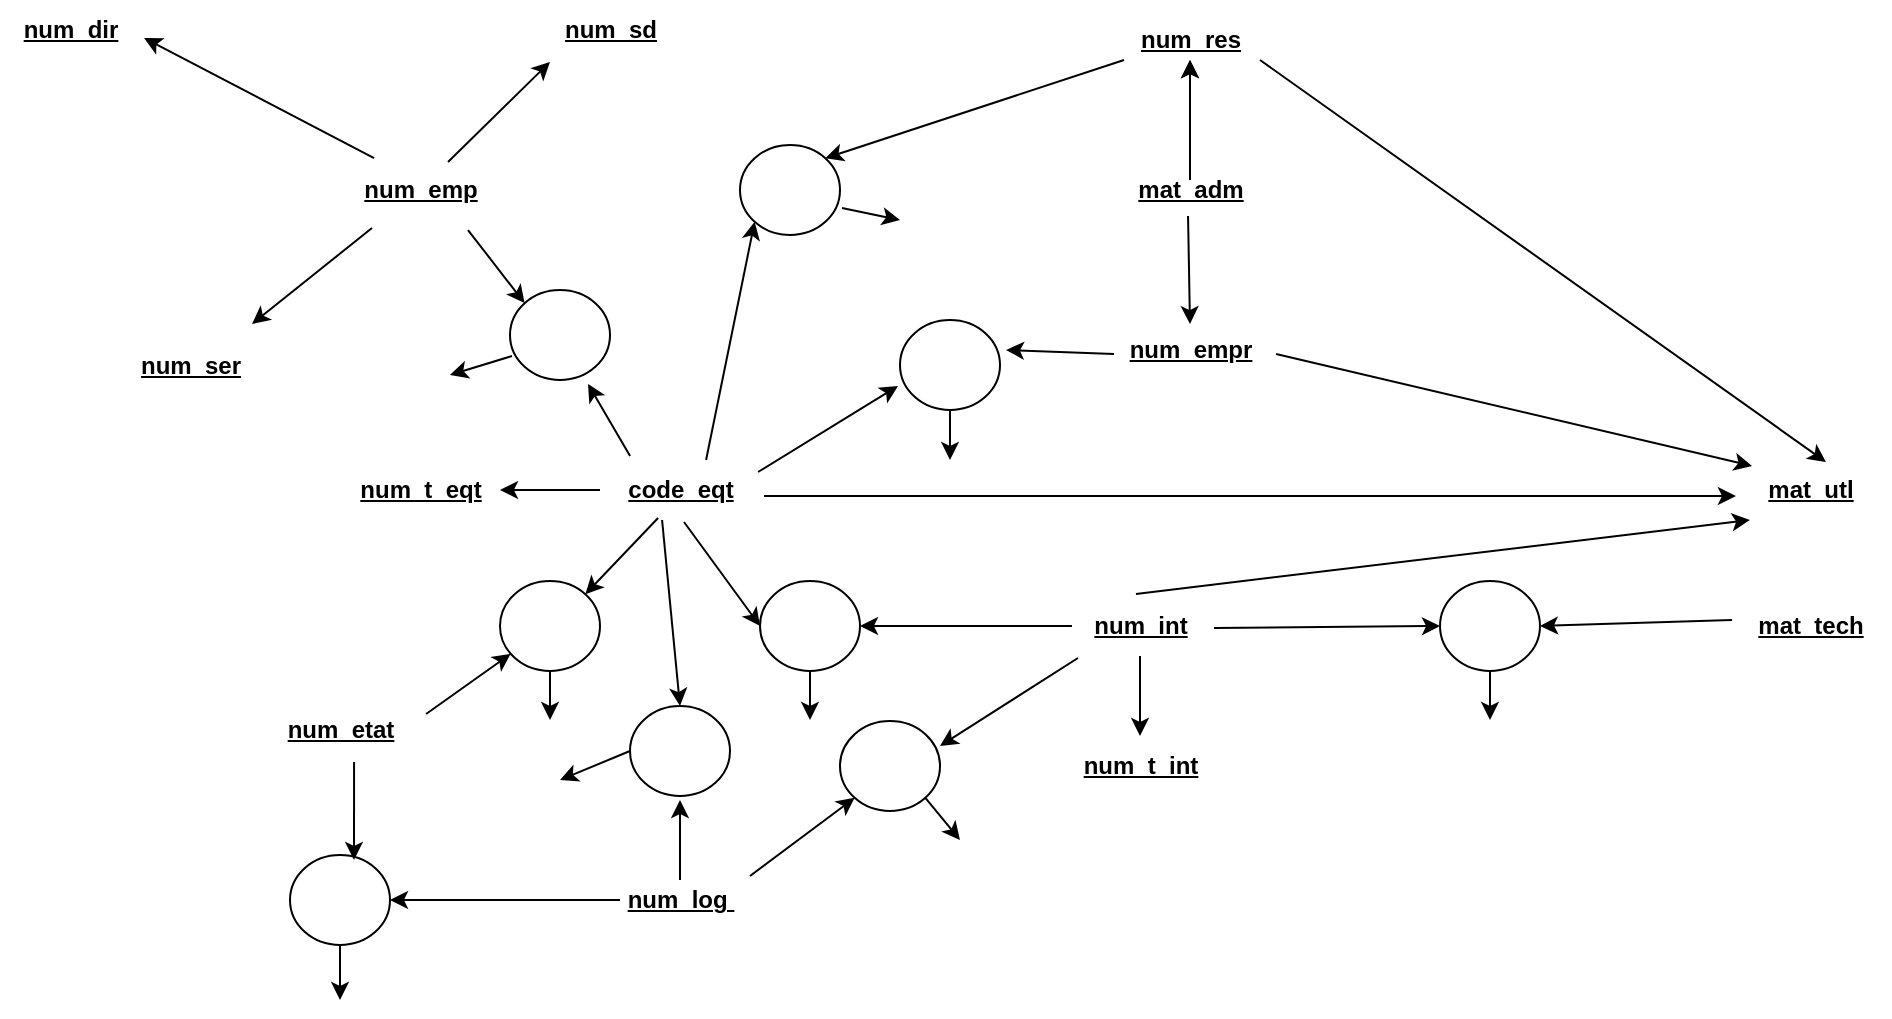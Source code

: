 <mxfile version="24.0.1" type="github">
  <diagram name="Page-1" id="sUq7ddAUf6oz70oRrUfR">
    <mxGraphModel dx="1933" dy="651" grid="1" gridSize="10" guides="1" tooltips="1" connect="1" arrows="1" fold="1" page="1" pageScale="1" pageWidth="827" pageHeight="1169" math="0" shadow="0">
      <root>
        <mxCell id="0" />
        <mxCell id="1" parent="0" />
        <mxCell id="ynTtSx6pQMrLtShOTwyq-1" value="num_res" style="text;html=1;align=center;verticalAlign=middle;resizable=0;points=[];autosize=1;strokeColor=none;fillColor=none;strokeWidth=0;spacing=0;fontStyle=5;movable=0;rotatable=0;deletable=0;editable=0;locked=1;connectable=0;" parent="1" vertex="1">
          <mxGeometry x="360" y="40" width="70" height="20" as="geometry" />
        </mxCell>
        <mxCell id="ynTtSx6pQMrLtShOTwyq-2" value="mat_utl" style="text;html=1;align=center;verticalAlign=middle;resizable=0;points=[];autosize=1;strokeColor=none;fillColor=none;fontStyle=5;movable=0;rotatable=0;deletable=0;editable=0;locked=1;connectable=0;" parent="1" vertex="1">
          <mxGeometry x="670" y="260" width="70" height="30" as="geometry" />
        </mxCell>
        <mxCell id="ynTtSx6pQMrLtShOTwyq-10" value="" style="edgeStyle=orthogonalEdgeStyle;rounded=0;orthogonalLoop=1;jettySize=auto;html=1;movable=0;resizable=0;rotatable=0;deletable=0;editable=0;locked=1;connectable=0;" parent="1" source="ynTtSx6pQMrLtShOTwyq-3" target="ynTtSx6pQMrLtShOTwyq-1" edge="1">
          <mxGeometry relative="1" as="geometry" />
        </mxCell>
        <mxCell id="ynTtSx6pQMrLtShOTwyq-3" value="mat_adm" style="text;html=1;align=center;verticalAlign=middle;resizable=0;points=[];autosize=1;strokeColor=none;fillColor=none;rotation=0;fillStyle=auto;spacing=0;fontStyle=5;movable=0;rotatable=0;deletable=0;editable=0;locked=1;connectable=0;" parent="1" vertex="1">
          <mxGeometry x="360" y="115" width="70" height="20" as="geometry" />
        </mxCell>
        <mxCell id="ynTtSx6pQMrLtShOTwyq-4" value="num_empr" style="text;html=1;align=center;verticalAlign=middle;resizable=0;points=[];autosize=1;strokeColor=none;fillColor=none;fontStyle=5;movable=0;rotatable=0;deletable=0;editable=0;locked=1;connectable=0;" parent="1" vertex="1">
          <mxGeometry x="355" y="190" width="80" height="30" as="geometry" />
        </mxCell>
        <mxCell id="ynTtSx6pQMrLtShOTwyq-5" value="code_eqt" style="text;html=1;align=center;verticalAlign=middle;resizable=1;points=[];autosize=1;strokeColor=none;fillColor=none;fontStyle=5;movable=1;rotatable=1;deletable=1;editable=1;locked=0;connectable=1;" parent="1" vertex="1">
          <mxGeometry x="100" y="260" width="80" height="30" as="geometry" />
        </mxCell>
        <mxCell id="ynTtSx6pQMrLtShOTwyq-7" value="" style="endArrow=classic;html=1;rounded=0;fontStyle=5;exitX=0.5;exitY=0.25;exitDx=0;exitDy=0;exitPerimeter=0;movable=0;resizable=0;rotatable=0;deletable=0;editable=0;locked=1;connectable=0;" parent="1" source="ynTtSx6pQMrLtShOTwyq-3" target="ynTtSx6pQMrLtShOTwyq-1" edge="1">
          <mxGeometry width="50" height="50" relative="1" as="geometry">
            <mxPoint x="395" y="110" as="sourcePoint" />
            <mxPoint x="470" y="110" as="targetPoint" />
          </mxGeometry>
        </mxCell>
        <mxCell id="ynTtSx6pQMrLtShOTwyq-8" value="" style="endArrow=classic;html=1;rounded=0;entryX=0.5;entryY=0.067;entryDx=0;entryDy=0;entryPerimeter=0;exitX=0.486;exitY=1.15;exitDx=0;exitDy=0;exitPerimeter=0;movable=0;resizable=0;rotatable=0;deletable=0;editable=0;locked=1;connectable=0;" parent="1" source="ynTtSx6pQMrLtShOTwyq-3" target="ynTtSx6pQMrLtShOTwyq-4" edge="1">
          <mxGeometry width="50" height="50" relative="1" as="geometry">
            <mxPoint x="390" y="150" as="sourcePoint" />
            <mxPoint x="396" y="200" as="targetPoint" />
          </mxGeometry>
        </mxCell>
        <mxCell id="ynTtSx6pQMrLtShOTwyq-13" value="" style="endArrow=classic;html=1;rounded=0;exitX=1;exitY=1;exitDx=0;exitDy=0;exitPerimeter=0;entryX=0.614;entryY=0.033;entryDx=0;entryDy=0;entryPerimeter=0;movable=0;resizable=0;rotatable=0;deletable=0;editable=0;locked=1;connectable=0;" parent="1" source="ynTtSx6pQMrLtShOTwyq-1" target="ynTtSx6pQMrLtShOTwyq-2" edge="1">
          <mxGeometry width="50" height="50" relative="1" as="geometry">
            <mxPoint x="470" y="80" as="sourcePoint" />
            <mxPoint x="520" y="30" as="targetPoint" />
          </mxGeometry>
        </mxCell>
        <mxCell id="ynTtSx6pQMrLtShOTwyq-14" value="" style="endArrow=classic;html=1;rounded=0;exitX=1.038;exitY=0.567;exitDx=0;exitDy=0;exitPerimeter=0;entryX=0.086;entryY=0.1;entryDx=0;entryDy=0;entryPerimeter=0;movable=0;resizable=0;rotatable=0;deletable=0;editable=0;locked=1;connectable=0;" parent="1" source="ynTtSx6pQMrLtShOTwyq-4" target="ynTtSx6pQMrLtShOTwyq-2" edge="1">
          <mxGeometry width="50" height="50" relative="1" as="geometry">
            <mxPoint x="440" y="205" as="sourcePoint" />
            <mxPoint x="670" y="260" as="targetPoint" />
          </mxGeometry>
        </mxCell>
        <mxCell id="ynTtSx6pQMrLtShOTwyq-15" value="" style="endArrow=classic;html=1;rounded=0;exitX=1.025;exitY=0.6;exitDx=0;exitDy=0;exitPerimeter=0;entryX=-0.029;entryY=0.6;entryDx=0;entryDy=0;entryPerimeter=0;movable=0;resizable=0;rotatable=0;deletable=0;editable=0;locked=1;connectable=0;" parent="1" source="ynTtSx6pQMrLtShOTwyq-5" target="ynTtSx6pQMrLtShOTwyq-2" edge="1">
          <mxGeometry width="50" height="50" relative="1" as="geometry">
            <mxPoint x="290" y="308" as="sourcePoint" />
            <mxPoint x="677" y="278" as="targetPoint" />
          </mxGeometry>
        </mxCell>
        <mxCell id="ynTtSx6pQMrLtShOTwyq-16" value="" style="endArrow=classic;html=1;rounded=0;exitX=0.663;exitY=0;exitDx=0;exitDy=0;exitPerimeter=0;entryX=0;entryY=1;entryDx=0;entryDy=0;movable=0;resizable=0;rotatable=0;deletable=0;editable=0;locked=1;connectable=0;" parent="1" source="ynTtSx6pQMrLtShOTwyq-5" target="ynTtSx6pQMrLtShOTwyq-17" edge="1">
          <mxGeometry width="50" height="50" relative="1" as="geometry">
            <mxPoint x="110" y="285" as="sourcePoint" />
            <mxPoint x="193" y="160" as="targetPoint" />
          </mxGeometry>
        </mxCell>
        <mxCell id="ynTtSx6pQMrLtShOTwyq-17" value="" style="ellipse;whiteSpace=wrap;html=1;movable=0;resizable=0;rotatable=0;deletable=0;editable=0;locked=1;connectable=0;" parent="1" vertex="1">
          <mxGeometry x="170" y="102.5" width="50" height="45" as="geometry" />
        </mxCell>
        <mxCell id="ynTtSx6pQMrLtShOTwyq-18" value="" style="endArrow=classic;html=1;rounded=0;entryX=1;entryY=0;entryDx=0;entryDy=0;exitX=0.029;exitY=1;exitDx=0;exitDy=0;exitPerimeter=0;movable=0;resizable=0;rotatable=0;deletable=0;editable=0;locked=1;connectable=0;" parent="1" source="ynTtSx6pQMrLtShOTwyq-1" target="ynTtSx6pQMrLtShOTwyq-17" edge="1">
          <mxGeometry width="50" height="50" relative="1" as="geometry">
            <mxPoint x="270" y="90" as="sourcePoint" />
            <mxPoint x="320" y="40" as="targetPoint" />
          </mxGeometry>
        </mxCell>
        <mxCell id="ynTtSx6pQMrLtShOTwyq-19" value="" style="ellipse;whiteSpace=wrap;html=1;movable=0;resizable=0;rotatable=0;deletable=0;editable=0;locked=1;connectable=0;" parent="1" vertex="1">
          <mxGeometry x="250" y="190" width="50" height="45" as="geometry" />
        </mxCell>
        <mxCell id="ynTtSx6pQMrLtShOTwyq-20" value="" style="endArrow=classic;html=1;rounded=0;exitX=0.988;exitY=0.2;exitDx=0;exitDy=0;exitPerimeter=0;entryX=-0.02;entryY=0.733;entryDx=0;entryDy=0;entryPerimeter=0;movable=0;resizable=0;rotatable=0;deletable=0;editable=0;locked=1;connectable=0;" parent="1" source="ynTtSx6pQMrLtShOTwyq-5" target="ynTtSx6pQMrLtShOTwyq-19" edge="1">
          <mxGeometry width="50" height="50" relative="1" as="geometry">
            <mxPoint x="230" y="285" as="sourcePoint" />
            <mxPoint x="280" y="235" as="targetPoint" />
          </mxGeometry>
        </mxCell>
        <mxCell id="ynTtSx6pQMrLtShOTwyq-21" value="" style="endArrow=classic;html=1;rounded=0;entryX=1.06;entryY=0.333;entryDx=0;entryDy=0;entryPerimeter=0;exitX=0.025;exitY=0.567;exitDx=0;exitDy=0;exitPerimeter=0;movable=0;resizable=0;rotatable=0;deletable=0;editable=0;locked=1;connectable=0;" parent="1" source="ynTtSx6pQMrLtShOTwyq-4" target="ynTtSx6pQMrLtShOTwyq-19" edge="1">
          <mxGeometry width="50" height="50" relative="1" as="geometry">
            <mxPoint x="390" y="360" as="sourcePoint" />
            <mxPoint x="440" y="310" as="targetPoint" />
          </mxGeometry>
        </mxCell>
        <mxCell id="ynTtSx6pQMrLtShOTwyq-22" value="num_t_eqt" style="text;html=1;align=center;verticalAlign=middle;resizable=0;points=[];autosize=1;strokeColor=none;fillColor=none;fontStyle=5;movable=0;rotatable=0;deletable=0;editable=0;locked=1;connectable=0;" parent="1" vertex="1">
          <mxGeometry x="-30" y="260" width="80" height="30" as="geometry" />
        </mxCell>
        <mxCell id="ynTtSx6pQMrLtShOTwyq-23" value="" style="endArrow=classic;html=1;rounded=0;movable=0;resizable=0;rotatable=0;deletable=0;editable=0;locked=1;connectable=0;" parent="1" source="ynTtSx6pQMrLtShOTwyq-5" target="ynTtSx6pQMrLtShOTwyq-22" edge="1">
          <mxGeometry width="50" height="50" relative="1" as="geometry">
            <mxPoint x="80" y="328" as="sourcePoint" />
            <mxPoint x="130" y="278" as="targetPoint" />
          </mxGeometry>
        </mxCell>
        <mxCell id="ynTtSx6pQMrLtShOTwyq-24" value="num_int" style="text;html=1;align=center;verticalAlign=middle;resizable=0;points=[];autosize=1;strokeColor=none;fillColor=none;fontStyle=5;movable=0;rotatable=0;deletable=0;editable=0;locked=1;connectable=0;" parent="1" vertex="1">
          <mxGeometry x="335" y="328" width="70" height="30" as="geometry" />
        </mxCell>
        <mxCell id="ynTtSx6pQMrLtShOTwyq-25" value="&lt;b&gt;&lt;u&gt;mat_tech&lt;/u&gt;&lt;/b&gt;" style="text;html=1;align=center;verticalAlign=middle;resizable=0;points=[];autosize=1;strokeColor=none;fillColor=none;movable=0;rotatable=0;deletable=0;editable=0;locked=1;connectable=0;" parent="1" vertex="1">
          <mxGeometry x="665" y="328" width="80" height="30" as="geometry" />
        </mxCell>
        <mxCell id="ynTtSx6pQMrLtShOTwyq-26" value="num_t_int" style="text;html=1;align=center;verticalAlign=middle;resizable=0;points=[];autosize=1;strokeColor=none;fillColor=none;fontStyle=5;movable=0;rotatable=0;deletable=0;editable=0;locked=1;connectable=0;" parent="1" vertex="1">
          <mxGeometry x="330" y="398" width="80" height="30" as="geometry" />
        </mxCell>
        <mxCell id="ynTtSx6pQMrLtShOTwyq-27" value="" style="endArrow=classic;html=1;rounded=0;movable=0;resizable=0;rotatable=0;deletable=0;editable=0;locked=1;connectable=0;" parent="1" source="ynTtSx6pQMrLtShOTwyq-24" target="ynTtSx6pQMrLtShOTwyq-26" edge="1">
          <mxGeometry width="50" height="50" relative="1" as="geometry">
            <mxPoint x="362" y="398" as="sourcePoint" />
            <mxPoint x="320" y="370" as="targetPoint" />
          </mxGeometry>
        </mxCell>
        <mxCell id="ynTtSx6pQMrLtShOTwyq-29" value="" style="ellipse;whiteSpace=wrap;html=1;movable=0;resizable=0;rotatable=0;deletable=0;editable=0;locked=1;connectable=0;" parent="1" vertex="1">
          <mxGeometry x="520" y="320.5" width="50" height="45" as="geometry" />
        </mxCell>
        <mxCell id="ynTtSx6pQMrLtShOTwyq-30" value="" style="endArrow=classic;html=1;rounded=0;entryX=0;entryY=0.5;entryDx=0;entryDy=0;exitX=1.029;exitY=0.533;exitDx=0;exitDy=0;exitPerimeter=0;movable=0;resizable=0;rotatable=0;deletable=0;editable=0;locked=1;connectable=0;" parent="1" source="ynTtSx6pQMrLtShOTwyq-24" target="ynTtSx6pQMrLtShOTwyq-29" edge="1">
          <mxGeometry width="50" height="50" relative="1" as="geometry">
            <mxPoint x="440" y="368" as="sourcePoint" />
            <mxPoint x="490" y="318" as="targetPoint" />
          </mxGeometry>
        </mxCell>
        <mxCell id="ynTtSx6pQMrLtShOTwyq-31" value="" style="endArrow=classic;html=1;rounded=0;entryX=1;entryY=0.5;entryDx=0;entryDy=0;exitX=0.013;exitY=0.4;exitDx=0;exitDy=0;exitPerimeter=0;movable=0;resizable=0;rotatable=0;deletable=0;editable=0;locked=1;connectable=0;" parent="1" source="ynTtSx6pQMrLtShOTwyq-25" target="ynTtSx6pQMrLtShOTwyq-29" edge="1">
          <mxGeometry width="50" height="50" relative="1" as="geometry">
            <mxPoint x="620" y="390" as="sourcePoint" />
            <mxPoint x="670" y="340" as="targetPoint" />
          </mxGeometry>
        </mxCell>
        <mxCell id="ynTtSx6pQMrLtShOTwyq-32" value="" style="endArrow=classic;html=1;rounded=0;entryX=0.071;entryY=1;entryDx=0;entryDy=0;entryPerimeter=0;exitX=0.471;exitY=-0.033;exitDx=0;exitDy=0;exitPerimeter=0;movable=0;resizable=0;rotatable=0;deletable=0;editable=0;locked=1;connectable=0;" parent="1" source="ynTtSx6pQMrLtShOTwyq-24" target="ynTtSx6pQMrLtShOTwyq-2" edge="1">
          <mxGeometry width="50" height="50" relative="1" as="geometry">
            <mxPoint x="405" y="320" as="sourcePoint" />
            <mxPoint x="360" y="290" as="targetPoint" />
          </mxGeometry>
        </mxCell>
        <mxCell id="ynTtSx6pQMrLtShOTwyq-33" value="" style="ellipse;whiteSpace=wrap;html=1;movable=1;resizable=1;rotatable=1;deletable=1;editable=1;locked=0;connectable=1;" parent="1" vertex="1">
          <mxGeometry x="180" y="320.5" width="50" height="45" as="geometry" />
        </mxCell>
        <mxCell id="ynTtSx6pQMrLtShOTwyq-34" value="" style="endArrow=classic;html=1;rounded=0;entryX=1;entryY=0.5;entryDx=0;entryDy=0;exitX=0.014;exitY=0.5;exitDx=0;exitDy=0;exitPerimeter=0;movable=0;resizable=0;rotatable=0;deletable=0;editable=0;locked=1;connectable=0;" parent="1" source="ynTtSx6pQMrLtShOTwyq-24" target="ynTtSx6pQMrLtShOTwyq-33" edge="1">
          <mxGeometry width="50" height="50" relative="1" as="geometry">
            <mxPoint x="330" y="350" as="sourcePoint" />
            <mxPoint x="360" y="290" as="targetPoint" />
          </mxGeometry>
        </mxCell>
        <mxCell id="ynTtSx6pQMrLtShOTwyq-35" value="" style="endArrow=classic;html=1;rounded=0;entryX=0;entryY=0.5;entryDx=0;entryDy=0;exitX=0.525;exitY=1.033;exitDx=0;exitDy=0;exitPerimeter=0;movable=0;resizable=0;rotatable=0;deletable=0;editable=0;locked=1;connectable=0;" parent="1" source="ynTtSx6pQMrLtShOTwyq-5" target="ynTtSx6pQMrLtShOTwyq-33" edge="1">
          <mxGeometry width="50" height="50" relative="1" as="geometry">
            <mxPoint x="60" y="368" as="sourcePoint" />
            <mxPoint x="110" y="318" as="targetPoint" />
          </mxGeometry>
        </mxCell>
        <mxCell id="ynTtSx6pQMrLtShOTwyq-37" value="num_log&amp;nbsp;" style="text;html=1;align=center;verticalAlign=middle;resizable=0;points=[];autosize=1;strokeColor=none;fillColor=none;spacing=0;fontStyle=5;movable=0;rotatable=0;deletable=0;editable=0;locked=1;connectable=0;" parent="1" vertex="1">
          <mxGeometry x="105" y="470" width="70" height="20" as="geometry" />
        </mxCell>
        <mxCell id="ynTtSx6pQMrLtShOTwyq-38" value="&lt;b&gt;&lt;u&gt;num_etat&lt;/u&gt;&lt;/b&gt;" style="text;html=1;align=center;verticalAlign=middle;resizable=0;points=[];autosize=1;strokeColor=none;fillColor=none;movable=0;rotatable=0;deletable=0;editable=0;locked=1;connectable=0;" parent="1" vertex="1">
          <mxGeometry x="-70" y="380" width="80" height="30" as="geometry" />
        </mxCell>
        <mxCell id="ynTtSx6pQMrLtShOTwyq-39" value="" style="ellipse;whiteSpace=wrap;html=1;movable=0;resizable=0;rotatable=0;deletable=0;editable=0;locked=1;connectable=0;" parent="1" vertex="1">
          <mxGeometry x="220" y="390.5" width="50" height="45" as="geometry" />
        </mxCell>
        <mxCell id="ynTtSx6pQMrLtShOTwyq-40" value="" style="endArrow=classic;html=1;rounded=0;exitX=1;exitY=-0.1;exitDx=0;exitDy=0;exitPerimeter=0;entryX=0;entryY=1;entryDx=0;entryDy=0;movable=0;resizable=0;rotatable=0;deletable=0;editable=0;locked=1;connectable=0;" parent="1" source="ynTtSx6pQMrLtShOTwyq-37" target="ynTtSx6pQMrLtShOTwyq-39" edge="1">
          <mxGeometry width="50" height="50" relative="1" as="geometry">
            <mxPoint x="190" y="530" as="sourcePoint" />
            <mxPoint x="260" y="470" as="targetPoint" />
          </mxGeometry>
        </mxCell>
        <mxCell id="ynTtSx6pQMrLtShOTwyq-41" value="" style="endArrow=classic;html=1;rounded=0;entryX=1;entryY=0.278;entryDx=0;entryDy=0;exitX=0.057;exitY=1.033;exitDx=0;exitDy=0;exitPerimeter=0;entryPerimeter=0;movable=0;resizable=0;rotatable=0;deletable=0;editable=0;locked=1;connectable=0;" parent="1" source="ynTtSx6pQMrLtShOTwyq-24" target="ynTtSx6pQMrLtShOTwyq-39" edge="1">
          <mxGeometry width="50" height="50" relative="1" as="geometry">
            <mxPoint x="290" y="500" as="sourcePoint" />
            <mxPoint x="340" y="450" as="targetPoint" />
          </mxGeometry>
        </mxCell>
        <mxCell id="ynTtSx6pQMrLtShOTwyq-43" value="" style="ellipse;whiteSpace=wrap;html=1;movable=0;resizable=0;rotatable=0;deletable=0;editable=0;locked=1;connectable=0;" parent="1" vertex="1">
          <mxGeometry x="-55" y="457.5" width="50" height="45" as="geometry" />
        </mxCell>
        <mxCell id="ynTtSx6pQMrLtShOTwyq-44" value="" style="endArrow=classic;html=1;rounded=0;exitX=0.588;exitY=1.033;exitDx=0;exitDy=0;exitPerimeter=0;movable=0;resizable=0;rotatable=0;deletable=0;editable=0;locked=1;connectable=0;" parent="1" source="ynTtSx6pQMrLtShOTwyq-38" edge="1">
          <mxGeometry width="50" height="50" relative="1" as="geometry">
            <mxPoint x="-50" y="540" as="sourcePoint" />
            <mxPoint x="-23" y="460" as="targetPoint" />
          </mxGeometry>
        </mxCell>
        <mxCell id="ynTtSx6pQMrLtShOTwyq-45" value="" style="endArrow=classic;html=1;rounded=0;entryX=1;entryY=0.5;entryDx=0;entryDy=0;exitX=0.071;exitY=0.5;exitDx=0;exitDy=0;exitPerimeter=0;movable=0;resizable=0;rotatable=0;deletable=0;editable=0;locked=1;connectable=0;" parent="1" source="ynTtSx6pQMrLtShOTwyq-37" target="ynTtSx6pQMrLtShOTwyq-43" edge="1">
          <mxGeometry width="50" height="50" relative="1" as="geometry">
            <mxPoint x="100" y="480" as="sourcePoint" />
            <mxPoint x="20" y="447" as="targetPoint" />
            <Array as="points" />
          </mxGeometry>
        </mxCell>
        <mxCell id="ynTtSx6pQMrLtShOTwyq-46" value="" style="ellipse;whiteSpace=wrap;html=1;movable=0;resizable=0;rotatable=0;deletable=0;editable=0;locked=1;connectable=0;" parent="1" vertex="1">
          <mxGeometry x="50" y="320.5" width="50" height="45" as="geometry" />
        </mxCell>
        <mxCell id="ynTtSx6pQMrLtShOTwyq-47" value="" style="endArrow=classic;html=1;rounded=0;exitX=1.038;exitY=0.233;exitDx=0;exitDy=0;exitPerimeter=0;movable=0;resizable=0;rotatable=0;deletable=0;editable=0;locked=1;connectable=0;" parent="1" source="ynTtSx6pQMrLtShOTwyq-38" target="ynTtSx6pQMrLtShOTwyq-46" edge="1">
          <mxGeometry width="50" height="50" relative="1" as="geometry">
            <mxPoint x="60" y="420" as="sourcePoint" />
            <mxPoint x="110" y="370" as="targetPoint" />
          </mxGeometry>
        </mxCell>
        <mxCell id="ynTtSx6pQMrLtShOTwyq-48" value="" style="endArrow=classic;html=1;rounded=0;exitX=0.363;exitY=0.967;exitDx=0;exitDy=0;exitPerimeter=0;entryX=1;entryY=0;entryDx=0;entryDy=0;movable=0;resizable=0;rotatable=0;deletable=0;editable=0;locked=1;connectable=0;" parent="1" source="ynTtSx6pQMrLtShOTwyq-5" target="ynTtSx6pQMrLtShOTwyq-46" edge="1">
          <mxGeometry width="50" height="50" relative="1" as="geometry">
            <mxPoint x="80" y="428" as="sourcePoint" />
            <mxPoint x="90" y="320" as="targetPoint" />
          </mxGeometry>
        </mxCell>
        <mxCell id="ynTtSx6pQMrLtShOTwyq-49" value="num_emp" style="text;html=1;align=center;verticalAlign=middle;resizable=0;points=[];autosize=1;strokeColor=none;fillColor=none;fontStyle=5;movable=0;rotatable=0;deletable=0;editable=0;locked=1;connectable=0;" parent="1" vertex="1">
          <mxGeometry x="-30" y="110" width="80" height="30" as="geometry" />
        </mxCell>
        <mxCell id="ynTtSx6pQMrLtShOTwyq-50" value="num_dir" style="text;html=1;align=center;verticalAlign=middle;resizable=0;points=[];autosize=1;strokeColor=none;fillColor=none;fontStyle=5;movable=0;rotatable=0;deletable=0;editable=0;locked=1;connectable=0;" parent="1" vertex="1">
          <mxGeometry x="-200" y="30" width="70" height="30" as="geometry" />
        </mxCell>
        <mxCell id="ynTtSx6pQMrLtShOTwyq-51" value="num_ser" style="text;html=1;align=center;verticalAlign=middle;resizable=0;points=[];autosize=1;strokeColor=none;fillColor=none;fontStyle=5;movable=0;rotatable=0;deletable=0;editable=0;locked=1;connectable=0;" parent="1" vertex="1">
          <mxGeometry x="-140" y="197.5" width="70" height="30" as="geometry" />
        </mxCell>
        <mxCell id="ynTtSx6pQMrLtShOTwyq-52" value="num_sd" style="text;html=1;align=center;verticalAlign=middle;resizable=0;points=[];autosize=1;strokeColor=none;fillColor=none;fontStyle=5;movable=0;rotatable=0;deletable=0;editable=0;locked=1;connectable=0;" parent="1" vertex="1">
          <mxGeometry x="70" y="30" width="70" height="30" as="geometry" />
        </mxCell>
        <mxCell id="ynTtSx6pQMrLtShOTwyq-53" value="" style="endArrow=classic;html=1;rounded=0;entryX=0.943;entryY=-0.183;entryDx=0;entryDy=0;entryPerimeter=0;exitX=0.2;exitY=1.133;exitDx=0;exitDy=0;exitPerimeter=0;movable=0;resizable=0;rotatable=0;deletable=0;editable=0;locked=1;connectable=0;" parent="1" source="ynTtSx6pQMrLtShOTwyq-49" target="ynTtSx6pQMrLtShOTwyq-51" edge="1">
          <mxGeometry width="50" height="50" relative="1" as="geometry">
            <mxPoint x="-100" y="152.5" as="sourcePoint" />
            <mxPoint x="-50" y="102.5" as="targetPoint" />
          </mxGeometry>
        </mxCell>
        <mxCell id="ynTtSx6pQMrLtShOTwyq-54" value="" style="endArrow=classic;html=1;rounded=0;exitX=0.213;exitY=-0.033;exitDx=0;exitDy=0;exitPerimeter=0;entryX=1.029;entryY=0.633;entryDx=0;entryDy=0;entryPerimeter=0;movable=0;resizable=0;rotatable=0;deletable=0;editable=0;locked=1;connectable=0;" parent="1" source="ynTtSx6pQMrLtShOTwyq-49" target="ynTtSx6pQMrLtShOTwyq-50" edge="1">
          <mxGeometry width="50" height="50" relative="1" as="geometry">
            <mxPoint x="-90" y="110" as="sourcePoint" />
            <mxPoint x="-120" y="110" as="targetPoint" />
          </mxGeometry>
        </mxCell>
        <mxCell id="ynTtSx6pQMrLtShOTwyq-55" value="" style="endArrow=classic;html=1;rounded=0;entryX=0.071;entryY=1.033;entryDx=0;entryDy=0;entryPerimeter=0;exitX=0.675;exitY=0.033;exitDx=0;exitDy=0;exitPerimeter=0;movable=0;resizable=0;rotatable=0;deletable=0;editable=0;locked=1;connectable=0;" parent="1" source="ynTtSx6pQMrLtShOTwyq-49" target="ynTtSx6pQMrLtShOTwyq-52" edge="1">
          <mxGeometry width="50" height="50" relative="1" as="geometry">
            <mxPoint x="-20" y="75" as="sourcePoint" />
            <mxPoint x="30" y="25" as="targetPoint" />
          </mxGeometry>
        </mxCell>
        <mxCell id="ynTtSx6pQMrLtShOTwyq-56" value="" style="endArrow=classic;html=1;rounded=0;exitX=0.188;exitY=-0.067;exitDx=0;exitDy=0;exitPerimeter=0;entryX=0.78;entryY=1.044;entryDx=0;entryDy=0;entryPerimeter=0;movable=0;resizable=0;rotatable=0;deletable=0;editable=0;locked=1;connectable=0;" parent="1" source="ynTtSx6pQMrLtShOTwyq-5" target="ynTtSx6pQMrLtShOTwyq-57" edge="1">
          <mxGeometry width="50" height="50" relative="1" as="geometry">
            <mxPoint x="-80" y="290" as="sourcePoint" />
            <mxPoint x="-90" y="370" as="targetPoint" />
          </mxGeometry>
        </mxCell>
        <mxCell id="ynTtSx6pQMrLtShOTwyq-57" value="" style="ellipse;whiteSpace=wrap;html=1;movable=0;resizable=0;rotatable=0;deletable=0;editable=0;locked=1;connectable=0;" parent="1" vertex="1">
          <mxGeometry x="55" y="175" width="50" height="45" as="geometry" />
        </mxCell>
        <mxCell id="ynTtSx6pQMrLtShOTwyq-58" value="" style="endArrow=classic;html=1;rounded=0;entryX=0;entryY=0;entryDx=0;entryDy=0;exitX=0.8;exitY=1.167;exitDx=0;exitDy=0;exitPerimeter=0;movable=0;resizable=0;rotatable=0;deletable=0;editable=0;locked=1;connectable=0;" parent="1" source="ynTtSx6pQMrLtShOTwyq-49" target="ynTtSx6pQMrLtShOTwyq-57" edge="1">
          <mxGeometry width="50" height="50" relative="1" as="geometry">
            <mxPoint x="50" y="143" as="sourcePoint" />
            <mxPoint x="370" y="300" as="targetPoint" />
          </mxGeometry>
        </mxCell>
        <mxCell id="ynTtSx6pQMrLtShOTwyq-60" value="" style="endArrow=classic;html=1;rounded=0;exitX=0.5;exitY=1;exitDx=0;exitDy=0;movable=0;resizable=0;rotatable=0;deletable=0;editable=0;locked=1;connectable=0;" parent="1" source="ynTtSx6pQMrLtShOTwyq-29" edge="1">
          <mxGeometry width="50" height="50" relative="1" as="geometry">
            <mxPoint x="500" y="478" as="sourcePoint" />
            <mxPoint x="545" y="390" as="targetPoint" />
          </mxGeometry>
        </mxCell>
        <mxCell id="ynTtSx6pQMrLtShOTwyq-62" value="" style="endArrow=classic;html=1;rounded=0;exitX=0.5;exitY=1;exitDx=0;exitDy=0;movable=0;resizable=0;rotatable=0;deletable=0;editable=0;locked=1;connectable=0;" parent="1" source="ynTtSx6pQMrLtShOTwyq-19" edge="1">
          <mxGeometry width="50" height="50" relative="1" as="geometry">
            <mxPoint x="280" y="240" as="sourcePoint" />
            <mxPoint x="275" y="260" as="targetPoint" />
          </mxGeometry>
        </mxCell>
        <mxCell id="ynTtSx6pQMrLtShOTwyq-63" value="" style="endArrow=classic;html=1;rounded=0;exitX=0.5;exitY=1;exitDx=0;exitDy=0;movable=0;resizable=0;rotatable=0;deletable=0;editable=0;locked=1;connectable=0;" parent="1" source="ynTtSx6pQMrLtShOTwyq-33" edge="1">
          <mxGeometry width="50" height="50" relative="1" as="geometry">
            <mxPoint x="330" y="340" as="sourcePoint" />
            <mxPoint x="205" y="390" as="targetPoint" />
          </mxGeometry>
        </mxCell>
        <mxCell id="ynTtSx6pQMrLtShOTwyq-64" value="" style="endArrow=classic;html=1;rounded=0;exitX=0.5;exitY=1;exitDx=0;exitDy=0;movable=1;resizable=1;rotatable=1;deletable=1;editable=1;locked=0;connectable=1;" parent="1" source="ynTtSx6pQMrLtShOTwyq-46" edge="1">
          <mxGeometry width="50" height="50" relative="1" as="geometry">
            <mxPoint x="330" y="340" as="sourcePoint" />
            <mxPoint x="75" y="390" as="targetPoint" />
          </mxGeometry>
        </mxCell>
        <mxCell id="ynTtSx6pQMrLtShOTwyq-65" value="" style="endArrow=classic;html=1;rounded=0;exitX=1.02;exitY=0.7;exitDx=0;exitDy=0;exitPerimeter=0;movable=0;resizable=0;rotatable=0;deletable=0;editable=0;locked=1;connectable=0;" parent="1" source="ynTtSx6pQMrLtShOTwyq-17" edge="1">
          <mxGeometry width="50" height="50" relative="1" as="geometry">
            <mxPoint x="330" y="340" as="sourcePoint" />
            <mxPoint x="250" y="140" as="targetPoint" />
          </mxGeometry>
        </mxCell>
        <mxCell id="ynTtSx6pQMrLtShOTwyq-66" value="" style="endArrow=classic;html=1;rounded=0;exitX=0.02;exitY=0.733;exitDx=0;exitDy=0;exitPerimeter=0;movable=0;resizable=0;rotatable=0;deletable=0;editable=0;locked=1;connectable=0;" parent="1" source="ynTtSx6pQMrLtShOTwyq-57" edge="1">
          <mxGeometry width="50" height="50" relative="1" as="geometry">
            <mxPoint x="55" y="207.5" as="sourcePoint" />
            <mxPoint x="25" y="217.5" as="targetPoint" />
          </mxGeometry>
        </mxCell>
        <mxCell id="ynTtSx6pQMrLtShOTwyq-67" value="" style="endArrow=classic;html=1;rounded=0;exitX=0.5;exitY=1;exitDx=0;exitDy=0;movable=0;resizable=0;rotatable=0;deletable=0;editable=0;locked=1;connectable=0;" parent="1" source="ynTtSx6pQMrLtShOTwyq-43" edge="1">
          <mxGeometry width="50" height="50" relative="1" as="geometry">
            <mxPoint x="-30" y="500" as="sourcePoint" />
            <mxPoint x="-30" y="530" as="targetPoint" />
          </mxGeometry>
        </mxCell>
        <mxCell id="ynTtSx6pQMrLtShOTwyq-68" value="" style="endArrow=classic;html=1;rounded=0;exitX=1;exitY=1;exitDx=0;exitDy=0;movable=0;resizable=0;rotatable=0;deletable=0;editable=0;locked=1;connectable=0;" parent="1" source="ynTtSx6pQMrLtShOTwyq-39" edge="1">
          <mxGeometry width="50" height="50" relative="1" as="geometry">
            <mxPoint x="260" y="530" as="sourcePoint" />
            <mxPoint x="280" y="450" as="targetPoint" />
          </mxGeometry>
        </mxCell>
        <mxCell id="VgIvNZsJJeKNYtgjhmLR-1" value="" style="ellipse;whiteSpace=wrap;html=1;movable=1;resizable=1;rotatable=1;deletable=1;editable=1;locked=0;connectable=1;" vertex="1" parent="1">
          <mxGeometry x="115" y="383" width="50" height="45" as="geometry" />
        </mxCell>
        <mxCell id="VgIvNZsJJeKNYtgjhmLR-2" value="" style="endArrow=classic;html=1;rounded=0;exitX=0.388;exitY=1;exitDx=0;exitDy=0;exitPerimeter=0;entryX=0.5;entryY=0;entryDx=0;entryDy=0;" edge="1" parent="1" source="ynTtSx6pQMrLtShOTwyq-5" target="VgIvNZsJJeKNYtgjhmLR-1">
          <mxGeometry width="50" height="50" relative="1" as="geometry">
            <mxPoint x="130" y="290" as="sourcePoint" />
            <mxPoint x="130" y="390" as="targetPoint" />
          </mxGeometry>
        </mxCell>
        <mxCell id="VgIvNZsJJeKNYtgjhmLR-4" value="" style="endArrow=classic;html=1;rounded=0;" edge="1" parent="1">
          <mxGeometry width="50" height="50" relative="1" as="geometry">
            <mxPoint x="140" y="470" as="sourcePoint" />
            <mxPoint x="140" y="430" as="targetPoint" />
          </mxGeometry>
        </mxCell>
        <mxCell id="VgIvNZsJJeKNYtgjhmLR-5" value="" style="endArrow=classic;html=1;rounded=0;exitX=0;exitY=0.5;exitDx=0;exitDy=0;" edge="1" parent="1" source="VgIvNZsJJeKNYtgjhmLR-1">
          <mxGeometry width="50" height="50" relative="1" as="geometry">
            <mxPoint x="170" y="408" as="sourcePoint" />
            <mxPoint x="80" y="420" as="targetPoint" />
          </mxGeometry>
        </mxCell>
      </root>
    </mxGraphModel>
  </diagram>
</mxfile>
